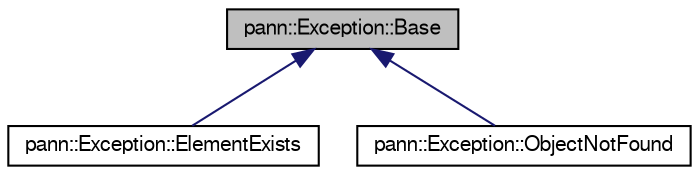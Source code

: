 digraph G
{
  bgcolor="transparent";
  edge [fontname="FreeSans",fontsize=10,labelfontname="FreeSans",labelfontsize=10];
  node [fontname="FreeSans",fontsize=10,shape=record];
  Node1 [label="pann::Exception::Base",height=0.2,width=0.4,color="black", fillcolor="grey75", style="filled" fontcolor="black"];
  Node1 -> Node2 [dir=back,color="midnightblue",fontsize=10,style="solid",fontname="FreeSans"];
  Node2 [label="pann::Exception::ElementExists",height=0.2,width=0.4,color="black",URL="$classpann_1_1Exception_1_1ElementExists.html"];
  Node1 -> Node3 [dir=back,color="midnightblue",fontsize=10,style="solid",fontname="FreeSans"];
  Node3 [label="pann::Exception::ObjectNotFound",height=0.2,width=0.4,color="black",URL="$classpann_1_1Exception_1_1ObjectNotFound.html"];
}
